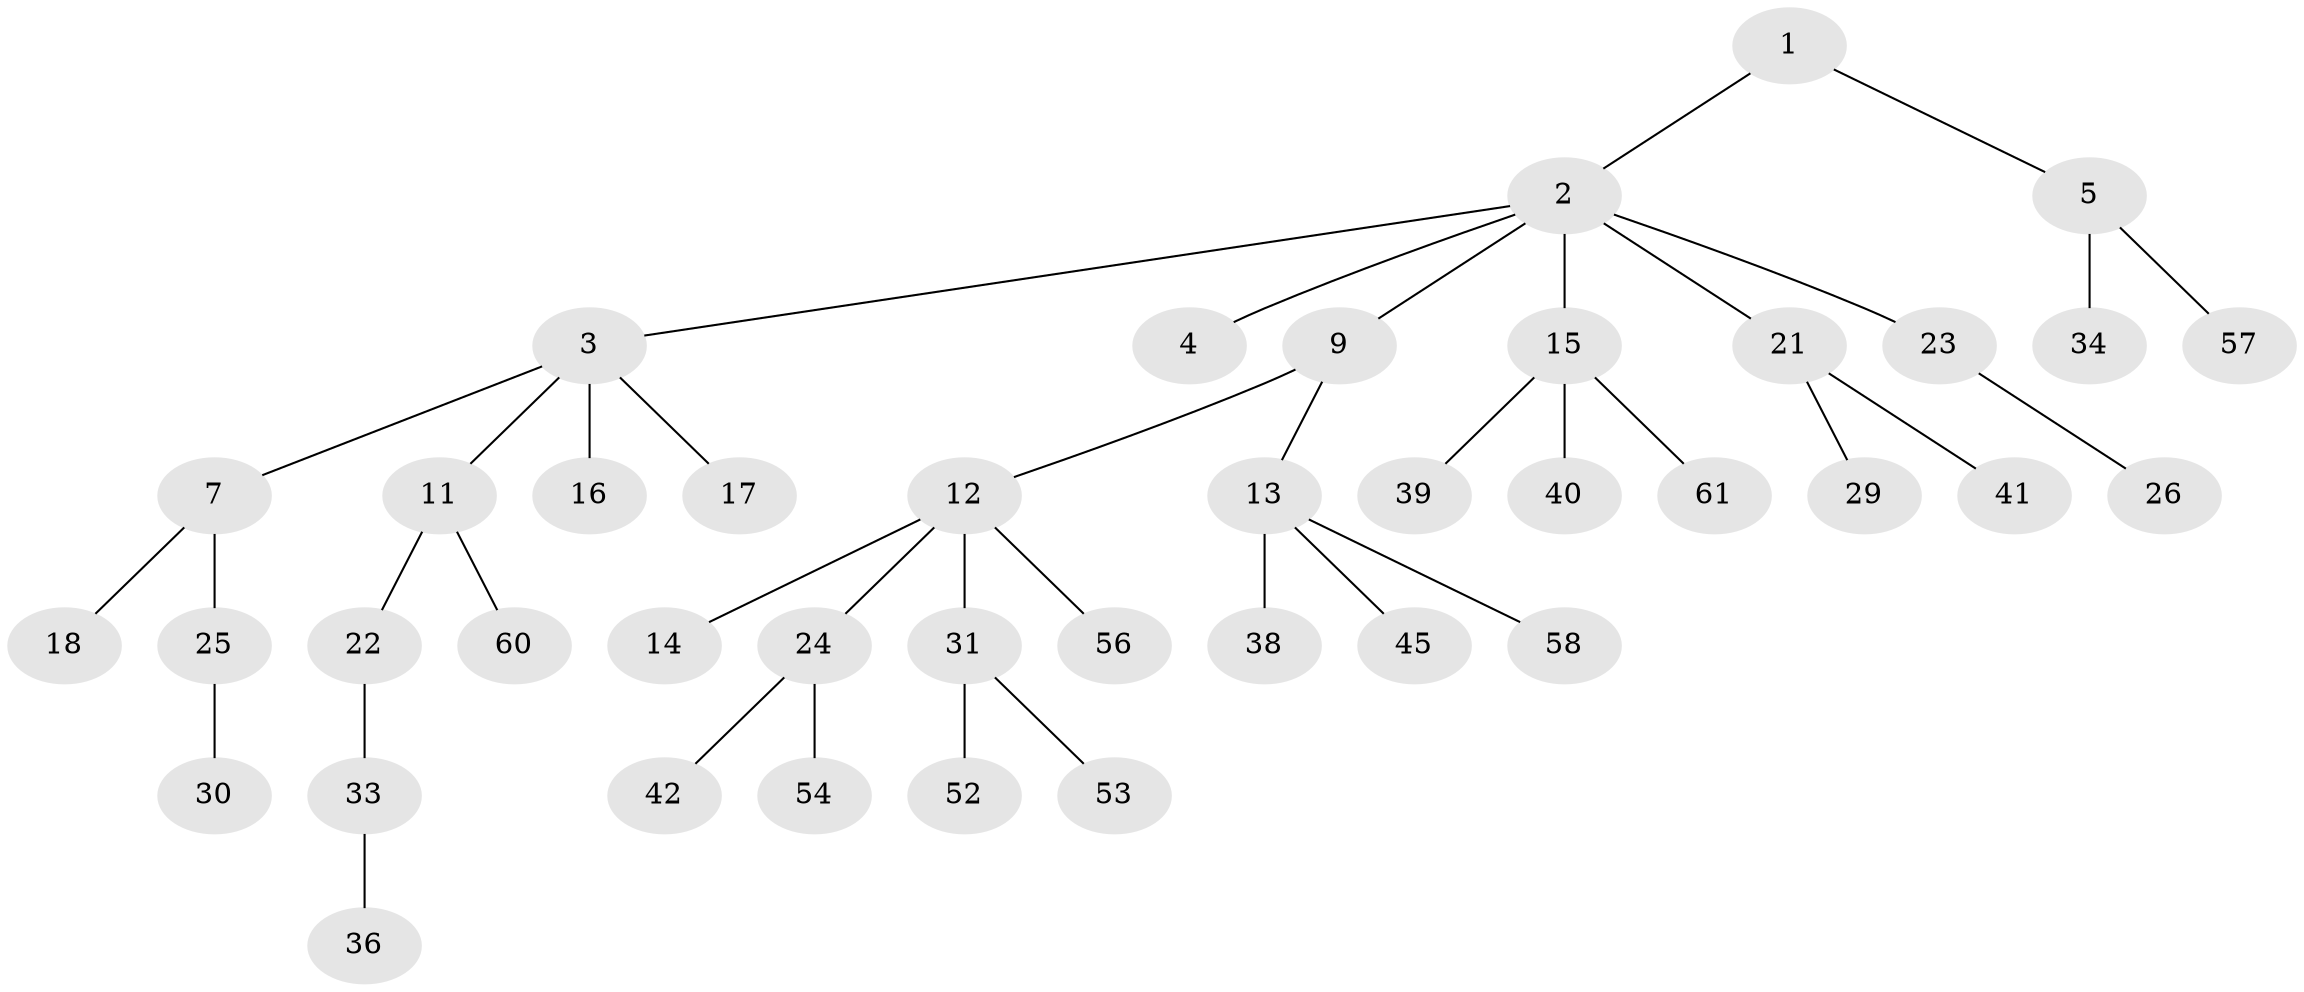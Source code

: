 // original degree distribution, {3: 0.14754098360655737, 7: 0.01639344262295082, 4: 0.09836065573770492, 1: 0.5081967213114754, 2: 0.21311475409836064, 5: 0.01639344262295082}
// Generated by graph-tools (version 1.1) at 2025/42/03/06/25 10:42:03]
// undirected, 41 vertices, 40 edges
graph export_dot {
graph [start="1"]
  node [color=gray90,style=filled];
  1 [super="+8"];
  2 [super="+10"];
  3 [super="+6"];
  4;
  5 [super="+48"];
  7 [super="+51"];
  9;
  11 [super="+50"];
  12 [super="+20"];
  13 [super="+27"];
  14;
  15 [super="+28"];
  16 [super="+19"];
  17 [super="+59"];
  18 [super="+47"];
  21 [super="+37"];
  22 [super="+32"];
  23 [super="+49"];
  24 [super="+46"];
  25;
  26;
  29;
  30 [super="+44"];
  31 [super="+43"];
  33 [super="+35"];
  34;
  36;
  38;
  39;
  40 [super="+55"];
  41;
  42;
  45;
  52;
  53;
  54;
  56;
  57;
  58;
  60;
  61;
  1 -- 2;
  1 -- 5;
  2 -- 3;
  2 -- 4;
  2 -- 9;
  2 -- 15;
  2 -- 21;
  2 -- 23;
  3 -- 7;
  3 -- 17;
  3 -- 16;
  3 -- 11;
  5 -- 34;
  5 -- 57;
  7 -- 18;
  7 -- 25;
  9 -- 12;
  9 -- 13;
  11 -- 22;
  11 -- 60;
  12 -- 14;
  12 -- 24;
  12 -- 31;
  12 -- 56;
  13 -- 45;
  13 -- 58;
  13 -- 38;
  15 -- 40;
  15 -- 39;
  15 -- 61;
  21 -- 29;
  21 -- 41;
  22 -- 33;
  23 -- 26;
  24 -- 42;
  24 -- 54;
  25 -- 30;
  31 -- 52;
  31 -- 53;
  33 -- 36;
}

